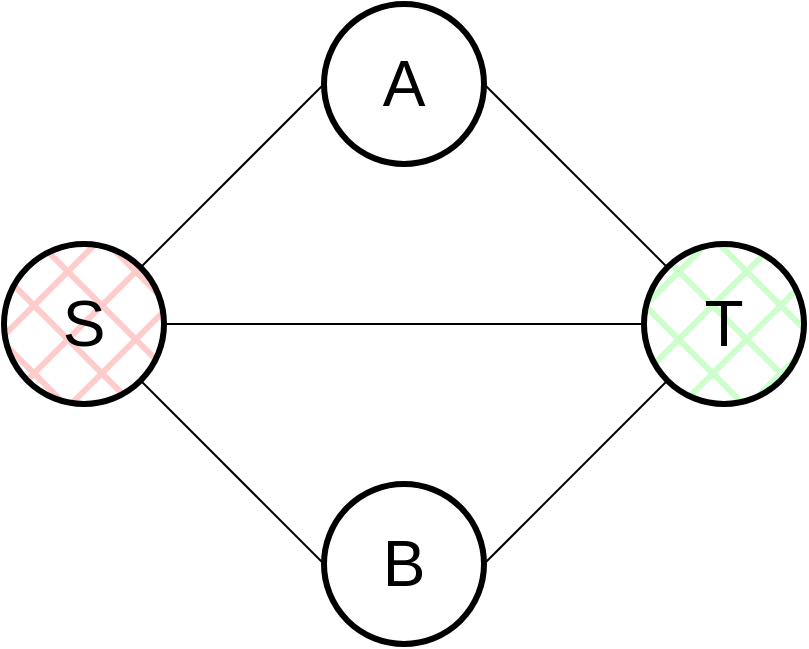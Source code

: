 <mxfile version="22.0.3" type="device">
  <diagram id="l8hXMBHkgcEJcSW0mbfh" name="Page-1">
    <mxGraphModel dx="2074" dy="1199" grid="1" gridSize="10" guides="1" tooltips="1" connect="1" arrows="1" fold="1" page="1" pageScale="1" pageWidth="1169" pageHeight="827" math="0" shadow="0">
      <root>
        <mxCell id="0" />
        <mxCell id="1" parent="0" />
        <mxCell id="x6HI5zbLbNdfw1Rwxbpw-1" value="&lt;font style=&quot;font-size: 32px;&quot;&gt;S&lt;/font&gt;" style="ellipse;whiteSpace=wrap;html=1;aspect=fixed;strokeWidth=3;fillStyle=cross-hatch;fillColor=#FFCCCC;" vertex="1" parent="1">
          <mxGeometry x="80" y="240" width="80" height="80" as="geometry" />
        </mxCell>
        <mxCell id="x6HI5zbLbNdfw1Rwxbpw-2" value="&lt;font style=&quot;font-size: 32px;&quot;&gt;A&lt;/font&gt;" style="ellipse;whiteSpace=wrap;html=1;aspect=fixed;strokeWidth=3;" vertex="1" parent="1">
          <mxGeometry x="240" y="120" width="80" height="80" as="geometry" />
        </mxCell>
        <mxCell id="x6HI5zbLbNdfw1Rwxbpw-3" value="&lt;font style=&quot;font-size: 32px;&quot;&gt;B&lt;/font&gt;" style="ellipse;whiteSpace=wrap;html=1;aspect=fixed;strokeWidth=3;" vertex="1" parent="1">
          <mxGeometry x="240" y="360" width="80" height="80" as="geometry" />
        </mxCell>
        <mxCell id="x6HI5zbLbNdfw1Rwxbpw-4" value="&lt;font style=&quot;font-size: 32px;&quot;&gt;T&lt;/font&gt;" style="ellipse;whiteSpace=wrap;html=1;aspect=fixed;strokeWidth=3;fillColor=#CCFFCC;fillStyle=cross-hatch;" vertex="1" parent="1">
          <mxGeometry x="400" y="240" width="80" height="80" as="geometry" />
        </mxCell>
        <mxCell id="x6HI5zbLbNdfw1Rwxbpw-5" value="" style="endArrow=none;html=1;rounded=0;exitX=1;exitY=0.5;exitDx=0;exitDy=0;entryX=0;entryY=0.5;entryDx=0;entryDy=0;strokeWidth=1;" edge="1" parent="1" source="x6HI5zbLbNdfw1Rwxbpw-1" target="x6HI5zbLbNdfw1Rwxbpw-4">
          <mxGeometry width="50" height="50" relative="1" as="geometry">
            <mxPoint x="560" y="400" as="sourcePoint" />
            <mxPoint x="610" y="350" as="targetPoint" />
          </mxGeometry>
        </mxCell>
        <mxCell id="x6HI5zbLbNdfw1Rwxbpw-6" value="" style="endArrow=none;html=1;rounded=0;exitX=1;exitY=0;exitDx=0;exitDy=0;entryX=0;entryY=0.5;entryDx=0;entryDy=0;strokeWidth=1;" edge="1" parent="1" source="x6HI5zbLbNdfw1Rwxbpw-1" target="x6HI5zbLbNdfw1Rwxbpw-2">
          <mxGeometry width="50" height="50" relative="1" as="geometry">
            <mxPoint x="560" y="400" as="sourcePoint" />
            <mxPoint x="610" y="350" as="targetPoint" />
          </mxGeometry>
        </mxCell>
        <mxCell id="x6HI5zbLbNdfw1Rwxbpw-7" value="" style="endArrow=none;html=1;rounded=0;exitX=1;exitY=0.5;exitDx=0;exitDy=0;entryX=0;entryY=0;entryDx=0;entryDy=0;strokeWidth=1;" edge="1" parent="1" source="x6HI5zbLbNdfw1Rwxbpw-2" target="x6HI5zbLbNdfw1Rwxbpw-4">
          <mxGeometry width="50" height="50" relative="1" as="geometry">
            <mxPoint x="560" y="400" as="sourcePoint" />
            <mxPoint x="610" y="350" as="targetPoint" />
          </mxGeometry>
        </mxCell>
        <mxCell id="x6HI5zbLbNdfw1Rwxbpw-8" value="" style="endArrow=none;html=1;rounded=0;exitX=1;exitY=1;exitDx=0;exitDy=0;entryX=0;entryY=0.5;entryDx=0;entryDy=0;strokeWidth=1;" edge="1" parent="1" source="x6HI5zbLbNdfw1Rwxbpw-1" target="x6HI5zbLbNdfw1Rwxbpw-3">
          <mxGeometry width="50" height="50" relative="1" as="geometry">
            <mxPoint x="560" y="400" as="sourcePoint" />
            <mxPoint x="610" y="350" as="targetPoint" />
          </mxGeometry>
        </mxCell>
        <mxCell id="x6HI5zbLbNdfw1Rwxbpw-9" value="" style="endArrow=none;html=1;rounded=0;exitX=1;exitY=0.5;exitDx=0;exitDy=0;entryX=0;entryY=1;entryDx=0;entryDy=0;strokeWidth=1;" edge="1" parent="1" source="x6HI5zbLbNdfw1Rwxbpw-3" target="x6HI5zbLbNdfw1Rwxbpw-4">
          <mxGeometry width="50" height="50" relative="1" as="geometry">
            <mxPoint x="560" y="400" as="sourcePoint" />
            <mxPoint x="610" y="350" as="targetPoint" />
          </mxGeometry>
        </mxCell>
      </root>
    </mxGraphModel>
  </diagram>
</mxfile>
